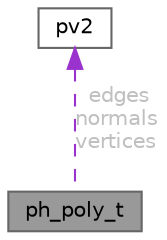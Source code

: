 digraph "ph_poly_t"
{
 // LATEX_PDF_SIZE
  bgcolor="transparent";
  edge [fontname=Helvetica,fontsize=10,labelfontname=Helvetica,labelfontsize=10];
  node [fontname=Helvetica,fontsize=10,shape=box,height=0.2,width=0.4];
  Node1 [id="Node000001",label="ph_poly_t",height=0.2,width=0.4,color="gray40", fillcolor="grey60", style="filled", fontcolor="black",tooltip="A polygon shape Must use CCW (counter-clockwise) winding."];
  Node2 -> Node1 [id="edge1_Node000001_Node000002",dir="back",color="darkorchid3",style="dashed",tooltip=" ",label=" edges\nnormals\nvertices",fontcolor="grey" ];
  Node2 [id="Node000002",label="pv2",height=0.2,width=0.4,color="gray40", fillcolor="white", style="filled",URL="$structpv2.html",tooltip="A 2D vector."];
}
